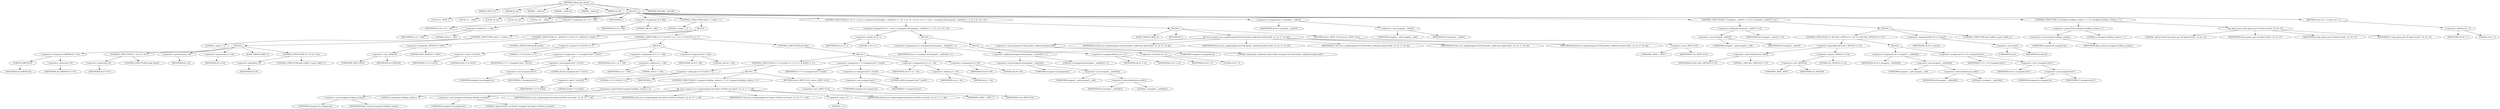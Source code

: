 digraph udhcp_get_option {  
"1000106" [label = "(METHOD,udhcp_get_option)" ]
"1000107" [label = "(PARAM,_BYTE *a1)" ]
"1000108" [label = "(PARAM,int a2)" ]
"1000109" [label = "(PARAM,__int64 a3)" ]
"1000110" [label = "(PARAM,__int64 a4)" ]
"1000111" [label = "(PARAM,__int64 a5)" ]
"1000112" [label = "(PARAM,int a6)" ]
"1000113" [label = "(BLOCK,,)" ]
"1000114" [label = "(LOCAL,v6: _BYTE *)" ]
"1000115" [label = "(LOCAL,v7: __int64)" ]
"1000116" [label = "(LOCAL,v8: int)" ]
"1000117" [label = "(LOCAL,v9: int)" ]
"1000118" [label = "(LOCAL,v10: __int64)" ]
"1000119" [label = "(<operator>.assignment,v6 = a1 + 240)" ]
"1000120" [label = "(IDENTIFIER,v6,v6 = a1 + 240)" ]
"1000121" [label = "(<operator>.addition,a1 + 240)" ]
"1000122" [label = "(IDENTIFIER,a1,a1 + 240)" ]
"1000123" [label = "(LITERAL,240,a1 + 240)" ]
"1000124" [label = "(IDENTIFIER,L,)" ]
"1000125" [label = "(<operator>.assignment,v8 = 388)" ]
"1000126" [label = "(IDENTIFIER,v8,v8 = 388)" ]
"1000127" [label = "(LITERAL,388,v8 = 388)" ]
"1000128" [label = "(CONTROL_STRUCTURE,while ( 1 ),while ( 1 ))" ]
"1000129" [label = "(LITERAL,1,while ( 1 ))" ]
"1000130" [label = "(BLOCK,,)" ]
"1000131" [label = "(CONTROL_STRUCTURE,while ( 1 ),while ( 1 ))" ]
"1000132" [label = "(LITERAL,1,while ( 1 ))" ]
"1000133" [label = "(BLOCK,,)" ]
"1000134" [label = "(<operator>.assignment,LOBYTE(v9) = *v6)" ]
"1000135" [label = "(LOBYTE,LOBYTE(v9))" ]
"1000136" [label = "(IDENTIFIER,v9,LOBYTE(v9))" ]
"1000137" [label = "(<operator>.indirection,*v6)" ]
"1000138" [label = "(IDENTIFIER,v6,LOBYTE(v9) = *v6)" ]
"1000139" [label = "(CONTROL_STRUCTURE,if ( *v6 ),if ( *v6 ))" ]
"1000140" [label = "(<operator>.indirection,*v6)" ]
"1000141" [label = "(IDENTIFIER,v6,if ( *v6 ))" ]
"1000142" [label = "(CONTROL_STRUCTURE,break;,break;)" ]
"1000143" [label = "(<operator>.preDecrement,--v8)" ]
"1000144" [label = "(IDENTIFIER,v8,--v8)" ]
"1000145" [label = "(<operator>.preIncrement,++v6)" ]
"1000146" [label = "(IDENTIFIER,v6,++v6)" ]
"1000147" [label = "(JUMP_TARGET,LABEL_4)" ]
"1000148" [label = "(CONTROL_STRUCTURE,if ( !v8 ),if ( !v8 ))" ]
"1000149" [label = "(<operator>.logicalNot,!v8)" ]
"1000150" [label = "(IDENTIFIER,v8,!v8)" ]
"1000151" [label = "(CONTROL_STRUCTURE,goto LABEL_5;,goto LABEL_5;)" ]
"1000152" [label = "(CONTROL_STRUCTURE,if ( (_BYTE)v9 != 0xFF ),if ( (_BYTE)v9 != 0xFF ))" ]
"1000153" [label = "(<operator>.notEquals,(_BYTE)v9 != 0xFF)" ]
"1000154" [label = "(<operator>.cast,(_BYTE)v9)" ]
"1000155" [label = "(UNKNOWN,_BYTE,_BYTE)" ]
"1000156" [label = "(IDENTIFIER,v9,(_BYTE)v9)" ]
"1000157" [label = "(LITERAL,0xFF,(_BYTE)v9 != 0xFF)" ]
"1000158" [label = "(CONTROL_STRUCTURE,break;,break;)" ]
"1000159" [label = "(CONTROL_STRUCTURE,if ( (v7 & 0x101) == 1 ),if ( (v7 & 0x101) == 1 ))" ]
"1000160" [label = "(<operator>.equals,(v7 & 0x101) == 1)" ]
"1000161" [label = "(<operator>.and,v7 & 0x101)" ]
"1000162" [label = "(IDENTIFIER,v7,v7 & 0x101)" ]
"1000163" [label = "(LITERAL,0x101,v7 & 0x101)" ]
"1000164" [label = "(LITERAL,1,(v7 & 0x101) == 1)" ]
"1000165" [label = "(BLOCK,,)" ]
"1000166" [label = "(<operator>.assignment,v7 = (unsigned int)v7 | 0x101)" ]
"1000167" [label = "(IDENTIFIER,v7,v7 = (unsigned int)v7 | 0x101)" ]
"1000168" [label = "(<operator>.or,(unsigned int)v7 | 0x101)" ]
"1000169" [label = "(<operator>.cast,(unsigned int)v7)" ]
"1000170" [label = "(UNKNOWN,unsigned int,unsigned int)" ]
"1000171" [label = "(IDENTIFIER,v7,(unsigned int)v7)" ]
"1000172" [label = "(LITERAL,0x101,(unsigned int)v7 | 0x101)" ]
"1000173" [label = "(<operator>.assignment,v6 = a1 + 108)" ]
"1000174" [label = "(IDENTIFIER,v6,v6 = a1 + 108)" ]
"1000175" [label = "(<operator>.addition,a1 + 108)" ]
"1000176" [label = "(IDENTIFIER,a1,a1 + 108)" ]
"1000177" [label = "(LITERAL,108,a1 + 108)" ]
"1000178" [label = "(<operator>.assignment,v8 = 128)" ]
"1000179" [label = "(IDENTIFIER,v8,v8 = 128)" ]
"1000180" [label = "(LITERAL,128,v8 = 128)" ]
"1000181" [label = "(CONTROL_STRUCTURE,else,else)" ]
"1000182" [label = "(BLOCK,,)" ]
"1000183" [label = "(CONTROL_STRUCTURE,if ( (v7 & 0x202) != 2 ),if ( (v7 & 0x202) != 2 ))" ]
"1000184" [label = "(<operator>.notEquals,(v7 & 0x202) != 2)" ]
"1000185" [label = "(<operator>.and,v7 & 0x202)" ]
"1000186" [label = "(IDENTIFIER,v7,v7 & 0x202)" ]
"1000187" [label = "(LITERAL,0x202,v7 & 0x202)" ]
"1000188" [label = "(LITERAL,2,(v7 & 0x202) != 2)" ]
"1000189" [label = "(BLOCK,,)" ]
"1000190" [label = "(IDENTIFIER,L,)" ]
"1000191" [label = "(CONTROL_STRUCTURE,if ( (unsigned int)dhcp_verbose > 2 ),if ( (unsigned int)dhcp_verbose > 2 ))" ]
"1000192" [label = "(<operator>.greaterThan,(unsigned int)dhcp_verbose > 2)" ]
"1000193" [label = "(<operator>.cast,(unsigned int)dhcp_verbose)" ]
"1000194" [label = "(UNKNOWN,unsigned int,unsigned int)" ]
"1000195" [label = "(IDENTIFIER,dhcp_verbose,(unsigned int)dhcp_verbose)" ]
"1000196" [label = "(LITERAL,2,(unsigned int)dhcp_verbose > 2)" ]
"1000197" [label = "(bb_error_msg,bb_error_msg((unsigned int)\"option 0x%02x not found\", a2, a3, v7, -1, a6))" ]
"1000198" [label = "(<operator>.cast,(unsigned int)\"option 0x%02x not found\")" ]
"1000199" [label = "(UNKNOWN,unsigned int,unsigned int)" ]
"1000200" [label = "(LITERAL,\"option 0x%02x not found\",(unsigned int)\"option 0x%02x not found\")" ]
"1000201" [label = "(IDENTIFIER,a2,bb_error_msg((unsigned int)\"option 0x%02x not found\", a2, a3, v7, -1, a6))" ]
"1000202" [label = "(IDENTIFIER,a3,bb_error_msg((unsigned int)\"option 0x%02x not found\", a2, a3, v7, -1, a6))" ]
"1000203" [label = "(IDENTIFIER,v7,bb_error_msg((unsigned int)\"option 0x%02x not found\", a2, a3, v7, -1, a6))" ]
"1000204" [label = "(<operator>.minus,-1)" ]
"1000205" [label = "(LITERAL,1,-1)" ]
"1000206" [label = "(IDENTIFIER,a6,bb_error_msg((unsigned int)\"option 0x%02x not found\", a2, a3, v7, -1, a6))" ]
"1000207" [label = "(RETURN,return (_BYTE *)v10;,return (_BYTE *)v10;)" ]
"1000208" [label = "(<operator>.cast,(_BYTE *)v10)" ]
"1000209" [label = "(UNKNOWN,_BYTE *,_BYTE *)" ]
"1000210" [label = "(IDENTIFIER,v10,(_BYTE *)v10)" ]
"1000211" [label = "(<operator>.assignment,v7 = (unsigned int)v7 | 0x202)" ]
"1000212" [label = "(IDENTIFIER,v7,v7 = (unsigned int)v7 | 0x202)" ]
"1000213" [label = "(<operator>.or,(unsigned int)v7 | 0x202)" ]
"1000214" [label = "(<operator>.cast,(unsigned int)v7)" ]
"1000215" [label = "(UNKNOWN,unsigned int,unsigned int)" ]
"1000216" [label = "(IDENTIFIER,v7,(unsigned int)v7)" ]
"1000217" [label = "(LITERAL,0x202,(unsigned int)v7 | 0x202)" ]
"1000218" [label = "(<operator>.assignment,v6 = a1 + 44)" ]
"1000219" [label = "(IDENTIFIER,v6,v6 = a1 + 44)" ]
"1000220" [label = "(<operator>.addition,a1 + 44)" ]
"1000221" [label = "(IDENTIFIER,a1,a1 + 44)" ]
"1000222" [label = "(LITERAL,44,a1 + 44)" ]
"1000223" [label = "(<operator>.assignment,v8 = 64)" ]
"1000224" [label = "(IDENTIFIER,v8,v8 = 64)" ]
"1000225" [label = "(LITERAL,64,v8 = 64)" ]
"1000226" [label = "(CONTROL_STRUCTURE,if ( v8 == 1 || (a3 = (unsigned int)(unsigned __int8)v6[1] + 2, v8 -= a3, v8 < 0) ),if ( v8 == 1 || (a3 = (unsigned int)(unsigned __int8)v6[1] + 2, v8 -= a3, v8 < 0) ))" ]
"1000227" [label = "(<operator>.logicalOr,v8 == 1 || (a3 = (unsigned int)(unsigned __int8)v6[1] + 2, v8 -= a3, v8 < 0))" ]
"1000228" [label = "(<operator>.equals,v8 == 1)" ]
"1000229" [label = "(IDENTIFIER,v8,v8 == 1)" ]
"1000230" [label = "(LITERAL,1,v8 == 1)" ]
"1000231" [label = "(BLOCK,,)" ]
"1000232" [label = "(<operator>.assignment,a3 = (unsigned int)(unsigned __int8)v6[1] + 2)" ]
"1000233" [label = "(IDENTIFIER,a3,a3 = (unsigned int)(unsigned __int8)v6[1] + 2)" ]
"1000234" [label = "(<operator>.addition,(unsigned int)(unsigned __int8)v6[1] + 2)" ]
"1000235" [label = "(<operator>.cast,(unsigned int)(unsigned __int8)v6[1])" ]
"1000236" [label = "(UNKNOWN,unsigned int,unsigned int)" ]
"1000237" [label = "(<operator>.cast,(unsigned __int8)v6[1])" ]
"1000238" [label = "(UNKNOWN,unsigned __int8,unsigned __int8)" ]
"1000239" [label = "(<operator>.indirectIndexAccess,v6[1])" ]
"1000240" [label = "(IDENTIFIER,v6,(unsigned __int8)v6[1])" ]
"1000241" [label = "(LITERAL,1,(unsigned __int8)v6[1])" ]
"1000242" [label = "(LITERAL,2,(unsigned int)(unsigned __int8)v6[1] + 2)" ]
"1000243" [label = "(BLOCK,,)" ]
"1000244" [label = "(<operator>.assignmentMinus,v8 -= a3)" ]
"1000245" [label = "(IDENTIFIER,v8,v8 -= a3)" ]
"1000246" [label = "(IDENTIFIER,a3,v8 -= a3)" ]
"1000247" [label = "(<operator>.lessThan,v8 < 0)" ]
"1000248" [label = "(IDENTIFIER,v8,v8 < 0)" ]
"1000249" [label = "(LITERAL,0,v8 < 0)" ]
"1000250" [label = "(BLOCK,,)" ]
"1000251" [label = "(JUMP_TARGET,LABEL_5)" ]
"1000252" [label = "(IDENTIFIER,L,)" ]
"1000253" [label = "(bb_error_msg,bb_error_msg((unsigned int)\"bad packet, malformed option field\", a2, a3, v7, v9, a6))" ]
"1000254" [label = "(<operator>.cast,(unsigned int)\"bad packet, malformed option field\")" ]
"1000255" [label = "(UNKNOWN,unsigned int,unsigned int)" ]
"1000256" [label = "(LITERAL,\"bad packet, malformed option field\",(unsigned int)\"bad packet, malformed option field\")" ]
"1000257" [label = "(IDENTIFIER,a2,bb_error_msg((unsigned int)\"bad packet, malformed option field\", a2, a3, v7, v9, a6))" ]
"1000258" [label = "(IDENTIFIER,a3,bb_error_msg((unsigned int)\"bad packet, malformed option field\", a2, a3, v7, v9, a6))" ]
"1000259" [label = "(IDENTIFIER,v7,bb_error_msg((unsigned int)\"bad packet, malformed option field\", a2, a3, v7, v9, a6))" ]
"1000260" [label = "(IDENTIFIER,v9,bb_error_msg((unsigned int)\"bad packet, malformed option field\", a2, a3, v7, v9, a6))" ]
"1000261" [label = "(IDENTIFIER,a6,bb_error_msg((unsigned int)\"bad packet, malformed option field\", a2, a3, v7, v9, a6))" ]
"1000262" [label = "(RETURN,return (_BYTE *)v10;,return (_BYTE *)v10;)" ]
"1000263" [label = "(<operator>.cast,(_BYTE *)v10)" ]
"1000264" [label = "(UNKNOWN,_BYTE *,_BYTE *)" ]
"1000265" [label = "(IDENTIFIER,v10,(_BYTE *)v10)" ]
"1000266" [label = "(<operator>.assignment,a6 = (unsigned __int8)v9)" ]
"1000267" [label = "(IDENTIFIER,a6,a6 = (unsigned __int8)v9)" ]
"1000268" [label = "(<operator>.cast,(unsigned __int8)v9)" ]
"1000269" [label = "(UNKNOWN,unsigned __int8,unsigned __int8)" ]
"1000270" [label = "(IDENTIFIER,v9,(unsigned __int8)v9)" ]
"1000271" [label = "(CONTROL_STRUCTURE,if ( (unsigned __int8)v9 != a2 ),if ( (unsigned __int8)v9 != a2 ))" ]
"1000272" [label = "(<operator>.notEquals,(unsigned __int8)v9 != a2)" ]
"1000273" [label = "(<operator>.cast,(unsigned __int8)v9)" ]
"1000274" [label = "(UNKNOWN,unsigned __int8,unsigned __int8)" ]
"1000275" [label = "(IDENTIFIER,v9,(unsigned __int8)v9)" ]
"1000276" [label = "(IDENTIFIER,a2,(unsigned __int8)v9 != a2)" ]
"1000277" [label = "(BLOCK,,)" ]
"1000278" [label = "(CONTROL_STRUCTURE,if ( v6[1] && (_BYTE)v9 == 52 ),if ( v6[1] && (_BYTE)v9 == 52 ))" ]
"1000279" [label = "(<operator>.logicalAnd,v6[1] && (_BYTE)v9 == 52)" ]
"1000280" [label = "(<operator>.indirectIndexAccess,v6[1])" ]
"1000281" [label = "(IDENTIFIER,v6,v6[1] && (_BYTE)v9 == 52)" ]
"1000282" [label = "(LITERAL,1,v6[1] && (_BYTE)v9 == 52)" ]
"1000283" [label = "(<operator>.equals,(_BYTE)v9 == 52)" ]
"1000284" [label = "(<operator>.cast,(_BYTE)v9)" ]
"1000285" [label = "(UNKNOWN,_BYTE,_BYTE)" ]
"1000286" [label = "(IDENTIFIER,v9,(_BYTE)v9)" ]
"1000287" [label = "(LITERAL,52,(_BYTE)v9 == 52)" ]
"1000288" [label = "(BLOCK,,)" ]
"1000289" [label = "(<operator>.assignment,v9 = (unsigned __int8)v6[2])" ]
"1000290" [label = "(IDENTIFIER,v9,v9 = (unsigned __int8)v6[2])" ]
"1000291" [label = "(<operator>.cast,(unsigned __int8)v6[2])" ]
"1000292" [label = "(UNKNOWN,unsigned __int8,unsigned __int8)" ]
"1000293" [label = "(<operator>.indirectIndexAccess,v6[2])" ]
"1000294" [label = "(IDENTIFIER,v6,(unsigned __int8)v6[2])" ]
"1000295" [label = "(LITERAL,2,(unsigned __int8)v6[2])" ]
"1000296" [label = "(<operator>.assignment,v7 = v9 | (unsigned int)v7)" ]
"1000297" [label = "(IDENTIFIER,v7,v7 = v9 | (unsigned int)v7)" ]
"1000298" [label = "(<operator>.or,v9 | (unsigned int)v7)" ]
"1000299" [label = "(IDENTIFIER,v9,v9 | (unsigned int)v7)" ]
"1000300" [label = "(<operator>.cast,(unsigned int)v7)" ]
"1000301" [label = "(UNKNOWN,unsigned int,unsigned int)" ]
"1000302" [label = "(IDENTIFIER,v7,(unsigned int)v7)" ]
"1000303" [label = "(<operator>.assignmentPlus,v6 += (int)a3)" ]
"1000304" [label = "(IDENTIFIER,v6,v6 += (int)a3)" ]
"1000305" [label = "(<operator>.cast,(int)a3)" ]
"1000306" [label = "(UNKNOWN,int,int)" ]
"1000307" [label = "(IDENTIFIER,a3,(int)a3)" ]
"1000308" [label = "(CONTROL_STRUCTURE,goto LABEL_4;,goto LABEL_4;)" ]
"1000309" [label = "(CONTROL_STRUCTURE,if ( (unsigned int)dhcp_verbose > 1 ),if ( (unsigned int)dhcp_verbose > 1 ))" ]
"1000310" [label = "(<operator>.greaterThan,(unsigned int)dhcp_verbose > 1)" ]
"1000311" [label = "(<operator>.cast,(unsigned int)dhcp_verbose)" ]
"1000312" [label = "(UNKNOWN,unsigned int,unsigned int)" ]
"1000313" [label = "(IDENTIFIER,dhcp_verbose,(unsigned int)dhcp_verbose)" ]
"1000314" [label = "(LITERAL,1,(unsigned int)dhcp_verbose > 1)" ]
"1000315" [label = "(log_option_part_0,log_option_part_0(\"option found\", v6, a3, v7))" ]
"1000316" [label = "(LITERAL,\"option found\",log_option_part_0(\"option found\", v6, a3, v7))" ]
"1000317" [label = "(IDENTIFIER,v6,log_option_part_0(\"option found\", v6, a3, v7))" ]
"1000318" [label = "(IDENTIFIER,a3,log_option_part_0(\"option found\", v6, a3, v7))" ]
"1000319" [label = "(IDENTIFIER,v7,log_option_part_0(\"option found\", v6, a3, v7))" ]
"1000320" [label = "(RETURN,return v6 + 2;,return v6 + 2;)" ]
"1000321" [label = "(<operator>.addition,v6 + 2)" ]
"1000322" [label = "(IDENTIFIER,v6,v6 + 2)" ]
"1000323" [label = "(LITERAL,2,v6 + 2)" ]
"1000324" [label = "(METHOD_RETURN,__fastcall)" ]
  "1000106" -> "1000107" 
  "1000106" -> "1000108" 
  "1000106" -> "1000109" 
  "1000106" -> "1000110" 
  "1000106" -> "1000111" 
  "1000106" -> "1000112" 
  "1000106" -> "1000113" 
  "1000106" -> "1000324" 
  "1000113" -> "1000114" 
  "1000113" -> "1000115" 
  "1000113" -> "1000116" 
  "1000113" -> "1000117" 
  "1000113" -> "1000118" 
  "1000113" -> "1000119" 
  "1000113" -> "1000124" 
  "1000113" -> "1000125" 
  "1000113" -> "1000128" 
  "1000113" -> "1000226" 
  "1000113" -> "1000266" 
  "1000113" -> "1000271" 
  "1000113" -> "1000309" 
  "1000113" -> "1000320" 
  "1000119" -> "1000120" 
  "1000119" -> "1000121" 
  "1000121" -> "1000122" 
  "1000121" -> "1000123" 
  "1000125" -> "1000126" 
  "1000125" -> "1000127" 
  "1000128" -> "1000129" 
  "1000128" -> "1000130" 
  "1000130" -> "1000131" 
  "1000130" -> "1000152" 
  "1000130" -> "1000159" 
  "1000131" -> "1000132" 
  "1000131" -> "1000133" 
  "1000133" -> "1000134" 
  "1000133" -> "1000139" 
  "1000133" -> "1000143" 
  "1000133" -> "1000145" 
  "1000133" -> "1000147" 
  "1000133" -> "1000148" 
  "1000134" -> "1000135" 
  "1000134" -> "1000137" 
  "1000135" -> "1000136" 
  "1000137" -> "1000138" 
  "1000139" -> "1000140" 
  "1000139" -> "1000142" 
  "1000140" -> "1000141" 
  "1000143" -> "1000144" 
  "1000145" -> "1000146" 
  "1000148" -> "1000149" 
  "1000148" -> "1000151" 
  "1000149" -> "1000150" 
  "1000152" -> "1000153" 
  "1000152" -> "1000158" 
  "1000153" -> "1000154" 
  "1000153" -> "1000157" 
  "1000154" -> "1000155" 
  "1000154" -> "1000156" 
  "1000159" -> "1000160" 
  "1000159" -> "1000165" 
  "1000159" -> "1000181" 
  "1000160" -> "1000161" 
  "1000160" -> "1000164" 
  "1000161" -> "1000162" 
  "1000161" -> "1000163" 
  "1000165" -> "1000166" 
  "1000165" -> "1000173" 
  "1000165" -> "1000178" 
  "1000166" -> "1000167" 
  "1000166" -> "1000168" 
  "1000168" -> "1000169" 
  "1000168" -> "1000172" 
  "1000169" -> "1000170" 
  "1000169" -> "1000171" 
  "1000173" -> "1000174" 
  "1000173" -> "1000175" 
  "1000175" -> "1000176" 
  "1000175" -> "1000177" 
  "1000178" -> "1000179" 
  "1000178" -> "1000180" 
  "1000181" -> "1000182" 
  "1000182" -> "1000183" 
  "1000182" -> "1000211" 
  "1000182" -> "1000218" 
  "1000182" -> "1000223" 
  "1000183" -> "1000184" 
  "1000183" -> "1000189" 
  "1000184" -> "1000185" 
  "1000184" -> "1000188" 
  "1000185" -> "1000186" 
  "1000185" -> "1000187" 
  "1000189" -> "1000190" 
  "1000189" -> "1000191" 
  "1000189" -> "1000207" 
  "1000191" -> "1000192" 
  "1000191" -> "1000197" 
  "1000192" -> "1000193" 
  "1000192" -> "1000196" 
  "1000193" -> "1000194" 
  "1000193" -> "1000195" 
  "1000197" -> "1000198" 
  "1000197" -> "1000201" 
  "1000197" -> "1000202" 
  "1000197" -> "1000203" 
  "1000197" -> "1000204" 
  "1000197" -> "1000206" 
  "1000198" -> "1000199" 
  "1000198" -> "1000200" 
  "1000204" -> "1000205" 
  "1000207" -> "1000208" 
  "1000208" -> "1000209" 
  "1000208" -> "1000210" 
  "1000211" -> "1000212" 
  "1000211" -> "1000213" 
  "1000213" -> "1000214" 
  "1000213" -> "1000217" 
  "1000214" -> "1000215" 
  "1000214" -> "1000216" 
  "1000218" -> "1000219" 
  "1000218" -> "1000220" 
  "1000220" -> "1000221" 
  "1000220" -> "1000222" 
  "1000223" -> "1000224" 
  "1000223" -> "1000225" 
  "1000226" -> "1000227" 
  "1000226" -> "1000250" 
  "1000227" -> "1000228" 
  "1000227" -> "1000231" 
  "1000228" -> "1000229" 
  "1000228" -> "1000230" 
  "1000231" -> "1000232" 
  "1000231" -> "1000243" 
  "1000232" -> "1000233" 
  "1000232" -> "1000234" 
  "1000234" -> "1000235" 
  "1000234" -> "1000242" 
  "1000235" -> "1000236" 
  "1000235" -> "1000237" 
  "1000237" -> "1000238" 
  "1000237" -> "1000239" 
  "1000239" -> "1000240" 
  "1000239" -> "1000241" 
  "1000243" -> "1000244" 
  "1000243" -> "1000247" 
  "1000244" -> "1000245" 
  "1000244" -> "1000246" 
  "1000247" -> "1000248" 
  "1000247" -> "1000249" 
  "1000250" -> "1000251" 
  "1000250" -> "1000252" 
  "1000250" -> "1000253" 
  "1000250" -> "1000262" 
  "1000253" -> "1000254" 
  "1000253" -> "1000257" 
  "1000253" -> "1000258" 
  "1000253" -> "1000259" 
  "1000253" -> "1000260" 
  "1000253" -> "1000261" 
  "1000254" -> "1000255" 
  "1000254" -> "1000256" 
  "1000262" -> "1000263" 
  "1000263" -> "1000264" 
  "1000263" -> "1000265" 
  "1000266" -> "1000267" 
  "1000266" -> "1000268" 
  "1000268" -> "1000269" 
  "1000268" -> "1000270" 
  "1000271" -> "1000272" 
  "1000271" -> "1000277" 
  "1000272" -> "1000273" 
  "1000272" -> "1000276" 
  "1000273" -> "1000274" 
  "1000273" -> "1000275" 
  "1000277" -> "1000278" 
  "1000277" -> "1000303" 
  "1000277" -> "1000308" 
  "1000278" -> "1000279" 
  "1000278" -> "1000288" 
  "1000279" -> "1000280" 
  "1000279" -> "1000283" 
  "1000280" -> "1000281" 
  "1000280" -> "1000282" 
  "1000283" -> "1000284" 
  "1000283" -> "1000287" 
  "1000284" -> "1000285" 
  "1000284" -> "1000286" 
  "1000288" -> "1000289" 
  "1000288" -> "1000296" 
  "1000289" -> "1000290" 
  "1000289" -> "1000291" 
  "1000291" -> "1000292" 
  "1000291" -> "1000293" 
  "1000293" -> "1000294" 
  "1000293" -> "1000295" 
  "1000296" -> "1000297" 
  "1000296" -> "1000298" 
  "1000298" -> "1000299" 
  "1000298" -> "1000300" 
  "1000300" -> "1000301" 
  "1000300" -> "1000302" 
  "1000303" -> "1000304" 
  "1000303" -> "1000305" 
  "1000305" -> "1000306" 
  "1000305" -> "1000307" 
  "1000309" -> "1000310" 
  "1000309" -> "1000315" 
  "1000310" -> "1000311" 
  "1000310" -> "1000314" 
  "1000311" -> "1000312" 
  "1000311" -> "1000313" 
  "1000315" -> "1000316" 
  "1000315" -> "1000317" 
  "1000315" -> "1000318" 
  "1000315" -> "1000319" 
  "1000320" -> "1000321" 
  "1000321" -> "1000322" 
  "1000321" -> "1000323" 
}
